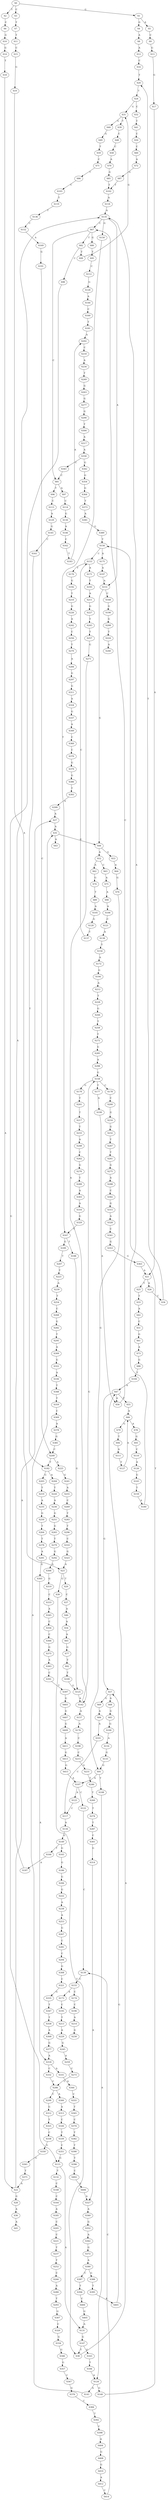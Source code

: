 strict digraph  {
	S0 -> S1 [ label = G ];
	S0 -> S2 [ label = T ];
	S0 -> S3 [ label = C ];
	S1 -> S4 [ label = G ];
	S1 -> S5 [ label = A ];
	S2 -> S6 [ label = C ];
	S3 -> S7 [ label = T ];
	S4 -> S8 [ label = A ];
	S5 -> S9 [ label = C ];
	S6 -> S10 [ label = G ];
	S7 -> S11 [ label = T ];
	S8 -> S12 [ label = A ];
	S9 -> S13 [ label = G ];
	S10 -> S14 [ label = G ];
	S11 -> S15 [ label = C ];
	S12 -> S16 [ label = C ];
	S13 -> S17 [ label = G ];
	S14 -> S18 [ label = T ];
	S15 -> S19 [ label = G ];
	S16 -> S20 [ label = T ];
	S17 -> S21 [ label = A ];
	S18 -> S22 [ label = A ];
	S19 -> S23 [ label = A ];
	S20 -> S24 [ label = T ];
	S21 -> S25 [ label = T ];
	S21 -> S26 [ label = A ];
	S22 -> S27 [ label = A ];
	S22 -> S28 [ label = G ];
	S23 -> S29 [ label = T ];
	S23 -> S30 [ label = G ];
	S24 -> S31 [ label = G ];
	S24 -> S32 [ label = C ];
	S25 -> S33 [ label = T ];
	S26 -> S34 [ label = C ];
	S27 -> S35 [ label = A ];
	S28 -> S36 [ label = A ];
	S29 -> S37 [ label = C ];
	S30 -> S38 [ label = T ];
	S31 -> S39 [ label = T ];
	S31 -> S40 [ label = G ];
	S32 -> S41 [ label = T ];
	S33 -> S42 [ label = A ];
	S34 -> S20 [ label = T ];
	S35 -> S43 [ label = A ];
	S35 -> S44 [ label = G ];
	S36 -> S45 [ label = A ];
	S37 -> S46 [ label = A ];
	S38 -> S47 [ label = A ];
	S39 -> S48 [ label = C ];
	S40 -> S49 [ label = G ];
	S41 -> S50 [ label = C ];
	S42 -> S51 [ label = C ];
	S44 -> S52 [ label = A ];
	S44 -> S53 [ label = G ];
	S46 -> S54 [ label = A ];
	S47 -> S55 [ label = T ];
	S47 -> S56 [ label = A ];
	S47 -> S57 [ label = G ];
	S48 -> S58 [ label = C ];
	S49 -> S59 [ label = T ];
	S50 -> S60 [ label = C ];
	S51 -> S61 [ label = G ];
	S52 -> S62 [ label = A ];
	S52 -> S63 [ label = C ];
	S53 -> S64 [ label = A ];
	S54 -> S65 [ label = A ];
	S55 -> S66 [ label = A ];
	S56 -> S67 [ label = C ];
	S57 -> S68 [ label = A ];
	S57 -> S69 [ label = G ];
	S58 -> S70 [ label = A ];
	S59 -> S71 [ label = C ];
	S60 -> S72 [ label = A ];
	S61 -> S73 [ label = A ];
	S62 -> S74 [ label = G ];
	S63 -> S75 [ label = A ];
	S64 -> S76 [ label = G ];
	S65 -> S77 [ label = G ];
	S66 -> S78 [ label = A ];
	S66 -> S79 [ label = G ];
	S67 -> S80 [ label = G ];
	S67 -> S81 [ label = C ];
	S67 -> S82 [ label = T ];
	S68 -> S83 [ label = G ];
	S69 -> S84 [ label = A ];
	S70 -> S85 [ label = G ];
	S71 -> S86 [ label = T ];
	S72 -> S87 [ label = G ];
	S73 -> S88 [ label = G ];
	S74 -> S89 [ label = T ];
	S75 -> S90 [ label = A ];
	S76 -> S91 [ label = G ];
	S77 -> S92 [ label = T ];
	S78 -> S93 [ label = G ];
	S79 -> S94 [ label = T ];
	S80 -> S95 [ label = T ];
	S81 -> S96 [ label = T ];
	S81 -> S97 [ label = A ];
	S82 -> S98 [ label = C ];
	S82 -> S99 [ label = T ];
	S83 -> S100 [ label = G ];
	S84 -> S101 [ label = A ];
	S85 -> S102 [ label = T ];
	S86 -> S103 [ label = C ];
	S87 -> S102 [ label = T ];
	S88 -> S104 [ label = T ];
	S89 -> S105 [ label = A ];
	S90 -> S106 [ label = A ];
	S91 -> S107 [ label = A ];
	S91 -> S108 [ label = T ];
	S92 -> S109 [ label = T ];
	S93 -> S110 [ label = C ];
	S94 -> S111 [ label = A ];
	S95 -> S112 [ label = C ];
	S96 -> S113 [ label = C ];
	S97 -> S114 [ label = C ];
	S98 -> S115 [ label = G ];
	S99 -> S31 [ label = G ];
	S100 -> S116 [ label = A ];
	S101 -> S117 [ label = C ];
	S102 -> S118 [ label = A ];
	S103 -> S119 [ label = T ];
	S104 -> S47 [ label = A ];
	S105 -> S120 [ label = G ];
	S106 -> S121 [ label = C ];
	S107 -> S122 [ label = C ];
	S107 -> S123 [ label = A ];
	S108 -> S124 [ label = A ];
	S109 -> S125 [ label = G ];
	S110 -> S126 [ label = A ];
	S111 -> S127 [ label = T ];
	S112 -> S128 [ label = G ];
	S113 -> S129 [ label = A ];
	S114 -> S130 [ label = G ];
	S115 -> S131 [ label = A ];
	S115 -> S132 [ label = T ];
	S116 -> S133 [ label = G ];
	S117 -> S134 [ label = A ];
	S118 -> S135 [ label = A ];
	S119 -> S136 [ label = T ];
	S120 -> S137 [ label = T ];
	S121 -> S138 [ label = A ];
	S122 -> S139 [ label = C ];
	S123 -> S117 [ label = C ];
	S124 -> S140 [ label = G ];
	S124 -> S141 [ label = A ];
	S125 -> S142 [ label = A ];
	S126 -> S143 [ label = G ];
	S127 -> S66 [ label = A ];
	S128 -> S144 [ label = A ];
	S129 -> S145 [ label = G ];
	S130 -> S146 [ label = A ];
	S131 -> S147 [ label = G ];
	S132 -> S148 [ label = C ];
	S133 -> S91 [ label = G ];
	S134 -> S149 [ label = G ];
	S135 -> S150 [ label = G ];
	S135 -> S151 [ label = A ];
	S135 -> S67 [ label = C ];
	S136 -> S152 [ label = C ];
	S137 -> S153 [ label = C ];
	S138 -> S154 [ label = T ];
	S139 -> S155 [ label = C ];
	S140 -> S156 [ label = T ];
	S141 -> S35 [ label = A ];
	S142 -> S157 [ label = A ];
	S142 -> S158 [ label = G ];
	S143 -> S159 [ label = T ];
	S144 -> S160 [ label = C ];
	S145 -> S161 [ label = C ];
	S146 -> S162 [ label = C ];
	S147 -> S163 [ label = G ];
	S147 -> S38 [ label = T ];
	S148 -> S164 [ label = C ];
	S149 -> S165 [ label = G ];
	S149 -> S166 [ label = T ];
	S150 -> S167 [ label = T ];
	S151 -> S44 [ label = G ];
	S151 -> S168 [ label = C ];
	S152 -> S169 [ label = A ];
	S153 -> S170 [ label = T ];
	S153 -> S171 [ label = A ];
	S154 -> S172 [ label = A ];
	S155 -> S173 [ label = A ];
	S155 -> S174 [ label = C ];
	S156 -> S175 [ label = A ];
	S156 -> S153 [ label = C ];
	S157 -> S176 [ label = A ];
	S158 -> S177 [ label = T ];
	S158 -> S178 [ label = C ];
	S158 -> S179 [ label = G ];
	S159 -> S180 [ label = A ];
	S160 -> S181 [ label = T ];
	S161 -> S182 [ label = T ];
	S162 -> S183 [ label = T ];
	S163 -> S184 [ label = T ];
	S164 -> S185 [ label = A ];
	S165 -> S186 [ label = G ];
	S166 -> S187 [ label = A ];
	S167 -> S188 [ label = T ];
	S167 -> S189 [ label = G ];
	S168 -> S190 [ label = G ];
	S169 -> S191 [ label = G ];
	S170 -> S192 [ label = G ];
	S171 -> S193 [ label = T ];
	S172 -> S194 [ label = G ];
	S173 -> S195 [ label = C ];
	S174 -> S196 [ label = C ];
	S175 -> S197 [ label = A ];
	S176 -> S198 [ label = C ];
	S177 -> S199 [ label = A ];
	S178 -> S200 [ label = C ];
	S179 -> S201 [ label = T ];
	S180 -> S135 [ label = A ];
	S181 -> S202 [ label = A ];
	S182 -> S203 [ label = G ];
	S182 -> S204 [ label = A ];
	S183 -> S202 [ label = A ];
	S184 -> S124 [ label = A ];
	S185 -> S205 [ label = C ];
	S186 -> S206 [ label = G ];
	S187 -> S135 [ label = A ];
	S188 -> S125 [ label = G ];
	S189 -> S207 [ label = T ];
	S190 -> S208 [ label = G ];
	S191 -> S209 [ label = C ];
	S192 -> S210 [ label = T ];
	S193 -> S211 [ label = A ];
	S194 -> S212 [ label = A ];
	S195 -> S213 [ label = T ];
	S196 -> S214 [ label = A ];
	S197 -> S151 [ label = A ];
	S198 -> S215 [ label = C ];
	S199 -> S56 [ label = A ];
	S200 -> S216 [ label = G ];
	S201 -> S217 [ label = T ];
	S202 -> S218 [ label = C ];
	S203 -> S219 [ label = T ];
	S204 -> S220 [ label = T ];
	S205 -> S221 [ label = C ];
	S206 -> S222 [ label = G ];
	S207 -> S223 [ label = T ];
	S208 -> S224 [ label = T ];
	S209 -> S225 [ label = A ];
	S209 -> S182 [ label = T ];
	S210 -> S226 [ label = G ];
	S211 -> S227 [ label = G ];
	S212 -> S228 [ label = T ];
	S213 -> S229 [ label = A ];
	S214 -> S230 [ label = G ];
	S215 -> S231 [ label = G ];
	S216 -> S232 [ label = G ];
	S217 -> S233 [ label = T ];
	S218 -> S234 [ label = A ];
	S219 -> S235 [ label = A ];
	S220 -> S236 [ label = A ];
	S221 -> S237 [ label = T ];
	S222 -> S238 [ label = A ];
	S223 -> S239 [ label = A ];
	S224 -> S240 [ label = A ];
	S225 -> S241 [ label = G ];
	S226 -> S242 [ label = A ];
	S227 -> S243 [ label = T ];
	S228 -> S244 [ label = G ];
	S229 -> S245 [ label = G ];
	S231 -> S246 [ label = T ];
	S232 -> S247 [ label = T ];
	S233 -> S248 [ label = A ];
	S234 -> S249 [ label = T ];
	S235 -> S250 [ label = G ];
	S236 -> S251 [ label = G ];
	S237 -> S252 [ label = T ];
	S238 -> S253 [ label = A ];
	S239 -> S254 [ label = T ];
	S241 -> S255 [ label = A ];
	S242 -> S256 [ label = C ];
	S243 -> S257 [ label = T ];
	S244 -> S258 [ label = T ];
	S245 -> S259 [ label = A ];
	S246 -> S260 [ label = T ];
	S247 -> S261 [ label = T ];
	S248 -> S262 [ label = C ];
	S249 -> S263 [ label = G ];
	S250 -> S264 [ label = T ];
	S251 -> S265 [ label = G ];
	S252 -> S266 [ label = C ];
	S253 -> S267 [ label = G ];
	S254 -> S268 [ label = C ];
	S255 -> S269 [ label = C ];
	S256 -> S270 [ label = T ];
	S257 -> S271 [ label = G ];
	S258 -> S272 [ label = T ];
	S259 -> S273 [ label = C ];
	S260 -> S274 [ label = T ];
	S261 -> S275 [ label = G ];
	S262 -> S276 [ label = G ];
	S263 -> S277 [ label = G ];
	S264 -> S278 [ label = T ];
	S265 -> S279 [ label = T ];
	S266 -> S280 [ label = A ];
	S267 -> S281 [ label = C ];
	S268 -> S282 [ label = G ];
	S269 -> S283 [ label = T ];
	S270 -> S284 [ label = A ];
	S271 -> S142 [ label = A ];
	S272 -> S285 [ label = G ];
	S273 -> S286 [ label = C ];
	S274 -> S287 [ label = T ];
	S275 -> S288 [ label = A ];
	S276 -> S289 [ label = T ];
	S277 -> S290 [ label = G ];
	S278 -> S291 [ label = A ];
	S279 -> S292 [ label = G ];
	S280 -> S293 [ label = T ];
	S281 -> S294 [ label = C ];
	S282 -> S295 [ label = T ];
	S283 -> S296 [ label = T ];
	S284 -> S297 [ label = G ];
	S285 -> S298 [ label = A ];
	S286 -> S299 [ label = C ];
	S286 -> S300 [ label = A ];
	S287 -> S301 [ label = C ];
	S288 -> S302 [ label = C ];
	S289 -> S303 [ label = A ];
	S290 -> S304 [ label = T ];
	S291 -> S305 [ label = G ];
	S292 -> S306 [ label = A ];
	S293 -> S307 [ label = G ];
	S294 -> S308 [ label = G ];
	S295 -> S309 [ label = A ];
	S296 -> S310 [ label = C ];
	S297 -> S311 [ label = G ];
	S298 -> S158 [ label = G ];
	S299 -> S312 [ label = G ];
	S300 -> S313 [ label = A ];
	S301 -> S314 [ label = G ];
	S302 -> S315 [ label = G ];
	S303 -> S316 [ label = A ];
	S304 -> S317 [ label = A ];
	S305 -> S318 [ label = A ];
	S306 -> S319 [ label = G ];
	S307 -> S320 [ label = C ];
	S308 -> S321 [ label = C ];
	S309 -> S322 [ label = G ];
	S310 -> S323 [ label = G ];
	S311 -> S324 [ label = A ];
	S312 -> S325 [ label = T ];
	S313 -> S326 [ label = C ];
	S314 -> S327 [ label = A ];
	S315 -> S328 [ label = A ];
	S316 -> S329 [ label = G ];
	S317 -> S330 [ label = A ];
	S318 -> S331 [ label = A ];
	S318 -> S332 [ label = C ];
	S319 -> S333 [ label = C ];
	S320 -> S334 [ label = G ];
	S321 -> S335 [ label = G ];
	S322 -> S336 [ label = A ];
	S323 -> S23 [ label = A ];
	S324 -> S337 [ label = G ];
	S325 -> S338 [ label = C ];
	S326 -> S339 [ label = T ];
	S327 -> S340 [ label = A ];
	S328 -> S341 [ label = C ];
	S329 -> S167 [ label = T ];
	S330 -> S342 [ label = G ];
	S330 -> S343 [ label = C ];
	S331 -> S344 [ label = A ];
	S332 -> S286 [ label = C ];
	S333 -> S345 [ label = A ];
	S334 -> S346 [ label = G ];
	S335 -> S347 [ label = T ];
	S336 -> S348 [ label = T ];
	S337 -> S349 [ label = A ];
	S338 -> S350 [ label = G ];
	S339 -> S351 [ label = C ];
	S340 -> S352 [ label = G ];
	S341 -> S353 [ label = G ];
	S342 -> S354 [ label = G ];
	S343 -> S81 [ label = C ];
	S344 -> S355 [ label = C ];
	S345 -> S356 [ label = C ];
	S346 -> S357 [ label = G ];
	S347 -> S358 [ label = T ];
	S348 -> S359 [ label = T ];
	S349 -> S360 [ label = C ];
	S350 -> S361 [ label = G ];
	S351 -> S115 [ label = G ];
	S352 -> S362 [ label = A ];
	S353 -> S363 [ label = G ];
	S354 -> S364 [ label = G ];
	S355 -> S365 [ label = T ];
	S356 -> S366 [ label = C ];
	S357 -> S367 [ label = C ];
	S358 -> S368 [ label = A ];
	S359 -> S369 [ label = C ];
	S360 -> S370 [ label = C ];
	S361 -> S371 [ label = T ];
	S362 -> S372 [ label = G ];
	S363 -> S21 [ label = A ];
	S364 -> S373 [ label = T ];
	S365 -> S374 [ label = C ];
	S366 -> S375 [ label = G ];
	S367 -> S376 [ label = G ];
	S368 -> S377 [ label = G ];
	S369 -> S378 [ label = A ];
	S370 -> S379 [ label = G ];
	S371 -> S22 [ label = A ];
	S372 -> S380 [ label = A ];
	S373 -> S381 [ label = A ];
	S374 -> S382 [ label = T ];
	S375 -> S383 [ label = A ];
	S376 -> S384 [ label = C ];
	S377 -> S318 [ label = A ];
	S378 -> S385 [ label = G ];
	S379 -> S386 [ label = G ];
	S380 -> S387 [ label = C ];
	S380 -> S388 [ label = G ];
	S381 -> S389 [ label = G ];
	S382 -> S390 [ label = T ];
	S383 -> S391 [ label = C ];
	S384 -> S392 [ label = T ];
	S385 -> S209 [ label = C ];
	S386 -> S393 [ label = T ];
	S387 -> S394 [ label = T ];
	S388 -> S395 [ label = T ];
	S389 -> S156 [ label = T ];
	S390 -> S396 [ label = T ];
	S391 -> S397 [ label = T ];
	S392 -> S398 [ label = C ];
	S393 -> S399 [ label = A ];
	S394 -> S400 [ label = C ];
	S395 -> S401 [ label = A ];
	S396 -> S402 [ label = C ];
	S397 -> S403 [ label = G ];
	S398 -> S404 [ label = A ];
	S399 -> S27 [ label = A ];
	S400 -> S405 [ label = G ];
	S401 -> S57 [ label = G ];
	S402 -> S406 [ label = G ];
	S403 -> S407 [ label = G ];
	S404 -> S408 [ label = G ];
	S405 -> S131 [ label = A ];
	S406 -> S327 [ label = A ];
	S407 -> S409 [ label = G ];
	S408 -> S410 [ label = G ];
	S409 -> S411 [ label = A ];
	S410 -> S412 [ label = A ];
	S411 -> S413 [ label = G ];
	S412 -> S414 [ label = C ];
	S413 -> S415 [ label = G ];
	S414 -> S139 [ label = C ];
	S415 -> S107 [ label = A ];
}
